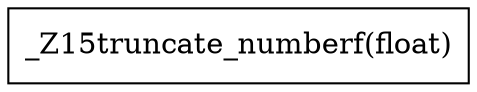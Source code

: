 digraph CallGraph {
    // Function nodes
    node [shape=box];
    
    // Defining the nodes
    truncate_number [label="_Z15truncate_numberf(float)"];

    // No edges as there are no calls to other functions in the provided code
}
